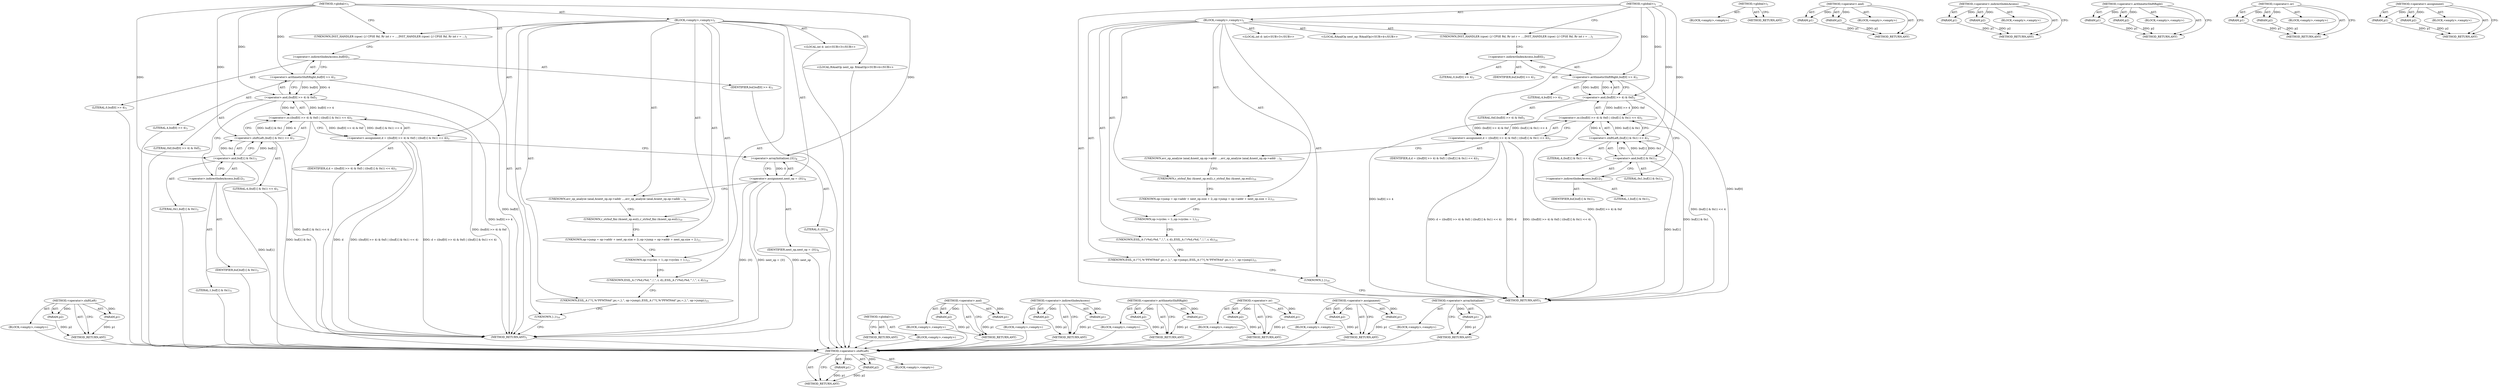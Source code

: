digraph "&lt;operator&gt;.arrayInitializer" {
vulnerable_75 [label=<(METHOD,&lt;operator&gt;.shiftLeft)>];
vulnerable_76 [label=<(PARAM,p1)>];
vulnerable_77 [label=<(PARAM,p2)>];
vulnerable_78 [label=<(BLOCK,&lt;empty&gt;,&lt;empty&gt;)>];
vulnerable_79 [label=<(METHOD_RETURN,ANY)>];
vulnerable_6 [label=<(METHOD,&lt;global&gt;)<SUB>1</SUB>>];
vulnerable_7 [label=<(BLOCK,&lt;empty&gt;,&lt;empty&gt;)<SUB>1</SUB>>];
vulnerable_8 [label=<(UNKNOWN,INST_HANDLER (cpse) {	// CPSE Rd, Rr
 	int r = ...,INST_HANDLER (cpse) {	// CPSE Rd, Rr
 	int r = ...)<SUB>1</SUB>>];
vulnerable_9 [label="<(LOCAL,int d: int)<SUB>3</SUB>>"];
vulnerable_10 [label=<(&lt;operator&gt;.assignment,d = ((buf[0] &gt;&gt; 4) &amp; 0xf) | ((buf[1] &amp; 0x1) &lt;&lt; 4))<SUB>3</SUB>>];
vulnerable_11 [label=<(IDENTIFIER,d,d = ((buf[0] &gt;&gt; 4) &amp; 0xf) | ((buf[1] &amp; 0x1) &lt;&lt; 4))<SUB>3</SUB>>];
vulnerable_12 [label=<(&lt;operator&gt;.or,((buf[0] &gt;&gt; 4) &amp; 0xf) | ((buf[1] &amp; 0x1) &lt;&lt; 4))<SUB>3</SUB>>];
vulnerable_13 [label=<(&lt;operator&gt;.and,(buf[0] &gt;&gt; 4) &amp; 0xf)<SUB>3</SUB>>];
vulnerable_14 [label=<(&lt;operator&gt;.arithmeticShiftRight,buf[0] &gt;&gt; 4)<SUB>3</SUB>>];
vulnerable_15 [label=<(&lt;operator&gt;.indirectIndexAccess,buf[0])<SUB>3</SUB>>];
vulnerable_16 [label=<(IDENTIFIER,buf,buf[0] &gt;&gt; 4)<SUB>3</SUB>>];
vulnerable_17 [label=<(LITERAL,0,buf[0] &gt;&gt; 4)<SUB>3</SUB>>];
vulnerable_18 [label=<(LITERAL,4,buf[0] &gt;&gt; 4)<SUB>3</SUB>>];
vulnerable_19 [label=<(LITERAL,0xf,(buf[0] &gt;&gt; 4) &amp; 0xf)<SUB>3</SUB>>];
vulnerable_20 [label=<(&lt;operator&gt;.shiftLeft,(buf[1] &amp; 0x1) &lt;&lt; 4)<SUB>3</SUB>>];
vulnerable_21 [label=<(&lt;operator&gt;.and,buf[1] &amp; 0x1)<SUB>3</SUB>>];
vulnerable_22 [label=<(&lt;operator&gt;.indirectIndexAccess,buf[1])<SUB>3</SUB>>];
vulnerable_23 [label=<(IDENTIFIER,buf,buf[1] &amp; 0x1)<SUB>3</SUB>>];
vulnerable_24 [label=<(LITERAL,1,buf[1] &amp; 0x1)<SUB>3</SUB>>];
vulnerable_25 [label=<(LITERAL,0x1,buf[1] &amp; 0x1)<SUB>3</SUB>>];
vulnerable_26 [label=<(LITERAL,4,(buf[1] &amp; 0x1) &lt;&lt; 4)<SUB>3</SUB>>];
vulnerable_27 [label="<(LOCAL,RAnalOp next_op: RAnalOp)<SUB>4</SUB>>"];
vulnerable_28 [label=<(UNKNOWN,avr_op_analyze (anal,
			&amp;next_op,
			op-&gt;addr ...,avr_op_analyze (anal,
			&amp;next_op,
			op-&gt;addr ...)<SUB>6</SUB>>];
vulnerable_29 [label=<(UNKNOWN,r_strbuf_fini (&amp;next_op.esil);,r_strbuf_fini (&amp;next_op.esil);)<SUB>10</SUB>>];
vulnerable_30 [label=<(UNKNOWN,op-&gt;jump = op-&gt;addr + next_op.size + 2;,op-&gt;jump = op-&gt;addr + next_op.size + 2;)<SUB>11</SUB>>];
vulnerable_31 [label=<(UNKNOWN,op-&gt;cycles = 1;,op-&gt;cycles = 1;)<SUB>13</SUB>>];
vulnerable_32 [label=<(UNKNOWN,ESIL_A (&quot;r%d,r%d,^,!,&quot;, r, d);,ESIL_A (&quot;r%d,r%d,^,!,&quot;, r, d);)<SUB>14</SUB>>];
vulnerable_33 [label=<(UNKNOWN,ESIL_A (&quot;?{,%&quot;PFMT64d&quot;,pc,=,},&quot;, op-&gt;jump);,ESIL_A (&quot;?{,%&quot;PFMT64d&quot;,pc,=,},&quot;, op-&gt;jump);)<SUB>15</SUB>>];
vulnerable_34 [label=<(UNKNOWN,},})<SUB>16</SUB>>];
vulnerable_35 [label=<(METHOD_RETURN,ANY)<SUB>1</SUB>>];
vulnerable_44 [label=<(METHOD,&lt;global&gt;)<SUB>1</SUB>>];
vulnerable_45 [label=<(BLOCK,&lt;empty&gt;,&lt;empty&gt;)>];
vulnerable_46 [label=<(METHOD_RETURN,ANY)>];
vulnerable_60 [label=<(METHOD,&lt;operator&gt;.and)>];
vulnerable_61 [label=<(PARAM,p1)>];
vulnerable_62 [label=<(PARAM,p2)>];
vulnerable_63 [label=<(BLOCK,&lt;empty&gt;,&lt;empty&gt;)>];
vulnerable_64 [label=<(METHOD_RETURN,ANY)>];
vulnerable_70 [label=<(METHOD,&lt;operator&gt;.indirectIndexAccess)>];
vulnerable_71 [label=<(PARAM,p1)>];
vulnerable_72 [label=<(PARAM,p2)>];
vulnerable_73 [label=<(BLOCK,&lt;empty&gt;,&lt;empty&gt;)>];
vulnerable_74 [label=<(METHOD_RETURN,ANY)>];
vulnerable_65 [label=<(METHOD,&lt;operator&gt;.arithmeticShiftRight)>];
vulnerable_66 [label=<(PARAM,p1)>];
vulnerable_67 [label=<(PARAM,p2)>];
vulnerable_68 [label=<(BLOCK,&lt;empty&gt;,&lt;empty&gt;)>];
vulnerable_69 [label=<(METHOD_RETURN,ANY)>];
vulnerable_55 [label=<(METHOD,&lt;operator&gt;.or)>];
vulnerable_56 [label=<(PARAM,p1)>];
vulnerable_57 [label=<(PARAM,p2)>];
vulnerable_58 [label=<(BLOCK,&lt;empty&gt;,&lt;empty&gt;)>];
vulnerable_59 [label=<(METHOD_RETURN,ANY)>];
vulnerable_50 [label=<(METHOD,&lt;operator&gt;.assignment)>];
vulnerable_51 [label=<(PARAM,p1)>];
vulnerable_52 [label=<(PARAM,p2)>];
vulnerable_53 [label=<(BLOCK,&lt;empty&gt;,&lt;empty&gt;)>];
vulnerable_54 [label=<(METHOD_RETURN,ANY)>];
fixed_79 [label=<(METHOD,&lt;operator&gt;.shiftLeft)>];
fixed_80 [label=<(PARAM,p1)>];
fixed_81 [label=<(PARAM,p2)>];
fixed_82 [label=<(BLOCK,&lt;empty&gt;,&lt;empty&gt;)>];
fixed_83 [label=<(METHOD_RETURN,ANY)>];
fixed_6 [label=<(METHOD,&lt;global&gt;)<SUB>1</SUB>>];
fixed_7 [label=<(BLOCK,&lt;empty&gt;,&lt;empty&gt;)<SUB>1</SUB>>];
fixed_8 [label=<(UNKNOWN,INST_HANDLER (cpse) {	// CPSE Rd, Rr
 	int r = ...,INST_HANDLER (cpse) {	// CPSE Rd, Rr
 	int r = ...)<SUB>1</SUB>>];
fixed_9 [label="<(LOCAL,int d: int)<SUB>3</SUB>>"];
fixed_10 [label=<(&lt;operator&gt;.assignment,d = ((buf[0] &gt;&gt; 4) &amp; 0xf) | ((buf[1] &amp; 0x1) &lt;&lt; 4))<SUB>3</SUB>>];
fixed_11 [label=<(IDENTIFIER,d,d = ((buf[0] &gt;&gt; 4) &amp; 0xf) | ((buf[1] &amp; 0x1) &lt;&lt; 4))<SUB>3</SUB>>];
fixed_12 [label=<(&lt;operator&gt;.or,((buf[0] &gt;&gt; 4) &amp; 0xf) | ((buf[1] &amp; 0x1) &lt;&lt; 4))<SUB>3</SUB>>];
fixed_13 [label=<(&lt;operator&gt;.and,(buf[0] &gt;&gt; 4) &amp; 0xf)<SUB>3</SUB>>];
fixed_14 [label=<(&lt;operator&gt;.arithmeticShiftRight,buf[0] &gt;&gt; 4)<SUB>3</SUB>>];
fixed_15 [label=<(&lt;operator&gt;.indirectIndexAccess,buf[0])<SUB>3</SUB>>];
fixed_16 [label=<(IDENTIFIER,buf,buf[0] &gt;&gt; 4)<SUB>3</SUB>>];
fixed_17 [label=<(LITERAL,0,buf[0] &gt;&gt; 4)<SUB>3</SUB>>];
fixed_18 [label=<(LITERAL,4,buf[0] &gt;&gt; 4)<SUB>3</SUB>>];
fixed_19 [label=<(LITERAL,0xf,(buf[0] &gt;&gt; 4) &amp; 0xf)<SUB>3</SUB>>];
fixed_20 [label=<(&lt;operator&gt;.shiftLeft,(buf[1] &amp; 0x1) &lt;&lt; 4)<SUB>3</SUB>>];
fixed_21 [label=<(&lt;operator&gt;.and,buf[1] &amp; 0x1)<SUB>3</SUB>>];
fixed_22 [label=<(&lt;operator&gt;.indirectIndexAccess,buf[1])<SUB>3</SUB>>];
fixed_23 [label=<(IDENTIFIER,buf,buf[1] &amp; 0x1)<SUB>3</SUB>>];
fixed_24 [label=<(LITERAL,1,buf[1] &amp; 0x1)<SUB>3</SUB>>];
fixed_25 [label=<(LITERAL,0x1,buf[1] &amp; 0x1)<SUB>3</SUB>>];
fixed_26 [label=<(LITERAL,4,(buf[1] &amp; 0x1) &lt;&lt; 4)<SUB>3</SUB>>];
fixed_27 [label="<(LOCAL,RAnalOp next_op: RAnalOp)<SUB>4</SUB>>"];
fixed_28 [label=<(&lt;operator&gt;.assignment,next_op = {0})<SUB>4</SUB>>];
fixed_29 [label=<(IDENTIFIER,next_op,next_op = {0})<SUB>4</SUB>>];
fixed_30 [label=<(&lt;operator&gt;.arrayInitializer,{0})<SUB>4</SUB>>];
fixed_31 [label=<(LITERAL,0,{0})<SUB>4</SUB>>];
fixed_32 [label=<(UNKNOWN,avr_op_analyze (anal,
			&amp;next_op,
			op-&gt;addr ...,avr_op_analyze (anal,
			&amp;next_op,
			op-&gt;addr ...)<SUB>6</SUB>>];
fixed_33 [label=<(UNKNOWN,r_strbuf_fini (&amp;next_op.esil);,r_strbuf_fini (&amp;next_op.esil);)<SUB>10</SUB>>];
fixed_34 [label=<(UNKNOWN,op-&gt;jump = op-&gt;addr + next_op.size + 2;,op-&gt;jump = op-&gt;addr + next_op.size + 2;)<SUB>11</SUB>>];
fixed_35 [label=<(UNKNOWN,op-&gt;cycles = 1;,op-&gt;cycles = 1;)<SUB>13</SUB>>];
fixed_36 [label=<(UNKNOWN,ESIL_A (&quot;r%d,r%d,^,!,&quot;, r, d);,ESIL_A (&quot;r%d,r%d,^,!,&quot;, r, d);)<SUB>14</SUB>>];
fixed_37 [label=<(UNKNOWN,ESIL_A (&quot;?{,%&quot;PFMT64d&quot;,pc,=,},&quot;, op-&gt;jump);,ESIL_A (&quot;?{,%&quot;PFMT64d&quot;,pc,=,},&quot;, op-&gt;jump);)<SUB>15</SUB>>];
fixed_38 [label=<(UNKNOWN,},})<SUB>16</SUB>>];
fixed_39 [label=<(METHOD_RETURN,ANY)<SUB>1</SUB>>];
fixed_48 [label=<(METHOD,&lt;global&gt;)<SUB>1</SUB>>];
fixed_49 [label=<(BLOCK,&lt;empty&gt;,&lt;empty&gt;)>];
fixed_50 [label=<(METHOD_RETURN,ANY)>];
fixed_64 [label=<(METHOD,&lt;operator&gt;.and)>];
fixed_65 [label=<(PARAM,p1)>];
fixed_66 [label=<(PARAM,p2)>];
fixed_67 [label=<(BLOCK,&lt;empty&gt;,&lt;empty&gt;)>];
fixed_68 [label=<(METHOD_RETURN,ANY)>];
fixed_74 [label=<(METHOD,&lt;operator&gt;.indirectIndexAccess)>];
fixed_75 [label=<(PARAM,p1)>];
fixed_76 [label=<(PARAM,p2)>];
fixed_77 [label=<(BLOCK,&lt;empty&gt;,&lt;empty&gt;)>];
fixed_78 [label=<(METHOD_RETURN,ANY)>];
fixed_69 [label=<(METHOD,&lt;operator&gt;.arithmeticShiftRight)>];
fixed_70 [label=<(PARAM,p1)>];
fixed_71 [label=<(PARAM,p2)>];
fixed_72 [label=<(BLOCK,&lt;empty&gt;,&lt;empty&gt;)>];
fixed_73 [label=<(METHOD_RETURN,ANY)>];
fixed_59 [label=<(METHOD,&lt;operator&gt;.or)>];
fixed_60 [label=<(PARAM,p1)>];
fixed_61 [label=<(PARAM,p2)>];
fixed_62 [label=<(BLOCK,&lt;empty&gt;,&lt;empty&gt;)>];
fixed_63 [label=<(METHOD_RETURN,ANY)>];
fixed_54 [label=<(METHOD,&lt;operator&gt;.assignment)>];
fixed_55 [label=<(PARAM,p1)>];
fixed_56 [label=<(PARAM,p2)>];
fixed_57 [label=<(BLOCK,&lt;empty&gt;,&lt;empty&gt;)>];
fixed_58 [label=<(METHOD_RETURN,ANY)>];
fixed_84 [label=<(METHOD,&lt;operator&gt;.arrayInitializer)>];
fixed_85 [label=<(PARAM,p1)>];
fixed_86 [label=<(BLOCK,&lt;empty&gt;,&lt;empty&gt;)>];
fixed_87 [label=<(METHOD_RETURN,ANY)>];
vulnerable_75 -> vulnerable_76  [key=0, label="AST: "];
vulnerable_75 -> vulnerable_76  [key=1, label="DDG: "];
vulnerable_75 -> vulnerable_78  [key=0, label="AST: "];
vulnerable_75 -> vulnerable_77  [key=0, label="AST: "];
vulnerable_75 -> vulnerable_77  [key=1, label="DDG: "];
vulnerable_75 -> vulnerable_79  [key=0, label="AST: "];
vulnerable_75 -> vulnerable_79  [key=1, label="CFG: "];
vulnerable_76 -> vulnerable_79  [key=0, label="DDG: p1"];
vulnerable_77 -> vulnerable_79  [key=0, label="DDG: p2"];
vulnerable_6 -> vulnerable_7  [key=0, label="AST: "];
vulnerable_6 -> vulnerable_35  [key=0, label="AST: "];
vulnerable_6 -> vulnerable_8  [key=0, label="CFG: "];
vulnerable_6 -> vulnerable_13  [key=0, label="DDG: "];
vulnerable_6 -> vulnerable_20  [key=0, label="DDG: "];
vulnerable_6 -> vulnerable_14  [key=0, label="DDG: "];
vulnerable_6 -> vulnerable_21  [key=0, label="DDG: "];
vulnerable_7 -> vulnerable_8  [key=0, label="AST: "];
vulnerable_7 -> vulnerable_9  [key=0, label="AST: "];
vulnerable_7 -> vulnerable_10  [key=0, label="AST: "];
vulnerable_7 -> vulnerable_27  [key=0, label="AST: "];
vulnerable_7 -> vulnerable_28  [key=0, label="AST: "];
vulnerable_7 -> vulnerable_29  [key=0, label="AST: "];
vulnerable_7 -> vulnerable_30  [key=0, label="AST: "];
vulnerable_7 -> vulnerable_31  [key=0, label="AST: "];
vulnerable_7 -> vulnerable_32  [key=0, label="AST: "];
vulnerable_7 -> vulnerable_33  [key=0, label="AST: "];
vulnerable_7 -> vulnerable_34  [key=0, label="AST: "];
vulnerable_8 -> vulnerable_15  [key=0, label="CFG: "];
vulnerable_10 -> vulnerable_11  [key=0, label="AST: "];
vulnerable_10 -> vulnerable_12  [key=0, label="AST: "];
vulnerable_10 -> vulnerable_28  [key=0, label="CFG: "];
vulnerable_10 -> vulnerable_35  [key=0, label="DDG: d"];
vulnerable_10 -> vulnerable_35  [key=1, label="DDG: ((buf[0] &gt;&gt; 4) &amp; 0xf) | ((buf[1] &amp; 0x1) &lt;&lt; 4)"];
vulnerable_10 -> vulnerable_35  [key=2, label="DDG: d = ((buf[0] &gt;&gt; 4) &amp; 0xf) | ((buf[1] &amp; 0x1) &lt;&lt; 4)"];
vulnerable_12 -> vulnerable_13  [key=0, label="AST: "];
vulnerable_12 -> vulnerable_20  [key=0, label="AST: "];
vulnerable_12 -> vulnerable_10  [key=0, label="CFG: "];
vulnerable_12 -> vulnerable_10  [key=1, label="DDG: (buf[0] &gt;&gt; 4) &amp; 0xf"];
vulnerable_12 -> vulnerable_10  [key=2, label="DDG: (buf[1] &amp; 0x1) &lt;&lt; 4"];
vulnerable_12 -> vulnerable_35  [key=0, label="DDG: (buf[0] &gt;&gt; 4) &amp; 0xf"];
vulnerable_12 -> vulnerable_35  [key=1, label="DDG: (buf[1] &amp; 0x1) &lt;&lt; 4"];
vulnerable_13 -> vulnerable_14  [key=0, label="AST: "];
vulnerable_13 -> vulnerable_19  [key=0, label="AST: "];
vulnerable_13 -> vulnerable_22  [key=0, label="CFG: "];
vulnerable_13 -> vulnerable_35  [key=0, label="DDG: buf[0] &gt;&gt; 4"];
vulnerable_13 -> vulnerable_12  [key=0, label="DDG: buf[0] &gt;&gt; 4"];
vulnerable_13 -> vulnerable_12  [key=1, label="DDG: 0xf"];
vulnerable_14 -> vulnerable_15  [key=0, label="AST: "];
vulnerable_14 -> vulnerable_18  [key=0, label="AST: "];
vulnerable_14 -> vulnerable_13  [key=0, label="CFG: "];
vulnerable_14 -> vulnerable_13  [key=1, label="DDG: buf[0]"];
vulnerable_14 -> vulnerable_13  [key=2, label="DDG: 4"];
vulnerable_14 -> vulnerable_35  [key=0, label="DDG: buf[0]"];
vulnerable_15 -> vulnerable_16  [key=0, label="AST: "];
vulnerable_15 -> vulnerable_17  [key=0, label="AST: "];
vulnerable_15 -> vulnerable_14  [key=0, label="CFG: "];
vulnerable_20 -> vulnerable_21  [key=0, label="AST: "];
vulnerable_20 -> vulnerable_26  [key=0, label="AST: "];
vulnerable_20 -> vulnerable_12  [key=0, label="CFG: "];
vulnerable_20 -> vulnerable_12  [key=1, label="DDG: buf[1] &amp; 0x1"];
vulnerable_20 -> vulnerable_12  [key=2, label="DDG: 4"];
vulnerable_20 -> vulnerable_35  [key=0, label="DDG: buf[1] &amp; 0x1"];
vulnerable_21 -> vulnerable_22  [key=0, label="AST: "];
vulnerable_21 -> vulnerable_25  [key=0, label="AST: "];
vulnerable_21 -> vulnerable_20  [key=0, label="CFG: "];
vulnerable_21 -> vulnerable_20  [key=1, label="DDG: buf[1]"];
vulnerable_21 -> vulnerable_20  [key=2, label="DDG: 0x1"];
vulnerable_21 -> vulnerable_35  [key=0, label="DDG: buf[1]"];
vulnerable_22 -> vulnerable_23  [key=0, label="AST: "];
vulnerable_22 -> vulnerable_24  [key=0, label="AST: "];
vulnerable_22 -> vulnerable_21  [key=0, label="CFG: "];
vulnerable_28 -> vulnerable_29  [key=0, label="CFG: "];
vulnerable_29 -> vulnerable_30  [key=0, label="CFG: "];
vulnerable_30 -> vulnerable_31  [key=0, label="CFG: "];
vulnerable_31 -> vulnerable_32  [key=0, label="CFG: "];
vulnerable_32 -> vulnerable_33  [key=0, label="CFG: "];
vulnerable_33 -> vulnerable_34  [key=0, label="CFG: "];
vulnerable_34 -> vulnerable_35  [key=0, label="CFG: "];
vulnerable_44 -> vulnerable_45  [key=0, label="AST: "];
vulnerable_44 -> vulnerable_46  [key=0, label="AST: "];
vulnerable_44 -> vulnerable_46  [key=1, label="CFG: "];
vulnerable_60 -> vulnerable_61  [key=0, label="AST: "];
vulnerable_60 -> vulnerable_61  [key=1, label="DDG: "];
vulnerable_60 -> vulnerable_63  [key=0, label="AST: "];
vulnerable_60 -> vulnerable_62  [key=0, label="AST: "];
vulnerable_60 -> vulnerable_62  [key=1, label="DDG: "];
vulnerable_60 -> vulnerable_64  [key=0, label="AST: "];
vulnerable_60 -> vulnerable_64  [key=1, label="CFG: "];
vulnerable_61 -> vulnerable_64  [key=0, label="DDG: p1"];
vulnerable_62 -> vulnerable_64  [key=0, label="DDG: p2"];
vulnerable_70 -> vulnerable_71  [key=0, label="AST: "];
vulnerable_70 -> vulnerable_71  [key=1, label="DDG: "];
vulnerable_70 -> vulnerable_73  [key=0, label="AST: "];
vulnerable_70 -> vulnerable_72  [key=0, label="AST: "];
vulnerable_70 -> vulnerable_72  [key=1, label="DDG: "];
vulnerable_70 -> vulnerable_74  [key=0, label="AST: "];
vulnerable_70 -> vulnerable_74  [key=1, label="CFG: "];
vulnerable_71 -> vulnerable_74  [key=0, label="DDG: p1"];
vulnerable_72 -> vulnerable_74  [key=0, label="DDG: p2"];
vulnerable_65 -> vulnerable_66  [key=0, label="AST: "];
vulnerable_65 -> vulnerable_66  [key=1, label="DDG: "];
vulnerable_65 -> vulnerable_68  [key=0, label="AST: "];
vulnerable_65 -> vulnerable_67  [key=0, label="AST: "];
vulnerable_65 -> vulnerable_67  [key=1, label="DDG: "];
vulnerable_65 -> vulnerable_69  [key=0, label="AST: "];
vulnerable_65 -> vulnerable_69  [key=1, label="CFG: "];
vulnerable_66 -> vulnerable_69  [key=0, label="DDG: p1"];
vulnerable_67 -> vulnerable_69  [key=0, label="DDG: p2"];
vulnerable_55 -> vulnerable_56  [key=0, label="AST: "];
vulnerable_55 -> vulnerable_56  [key=1, label="DDG: "];
vulnerable_55 -> vulnerable_58  [key=0, label="AST: "];
vulnerable_55 -> vulnerable_57  [key=0, label="AST: "];
vulnerable_55 -> vulnerable_57  [key=1, label="DDG: "];
vulnerable_55 -> vulnerable_59  [key=0, label="AST: "];
vulnerable_55 -> vulnerable_59  [key=1, label="CFG: "];
vulnerable_56 -> vulnerable_59  [key=0, label="DDG: p1"];
vulnerable_57 -> vulnerable_59  [key=0, label="DDG: p2"];
vulnerable_50 -> vulnerable_51  [key=0, label="AST: "];
vulnerable_50 -> vulnerable_51  [key=1, label="DDG: "];
vulnerable_50 -> vulnerable_53  [key=0, label="AST: "];
vulnerable_50 -> vulnerable_52  [key=0, label="AST: "];
vulnerable_50 -> vulnerable_52  [key=1, label="DDG: "];
vulnerable_50 -> vulnerable_54  [key=0, label="AST: "];
vulnerable_50 -> vulnerable_54  [key=1, label="CFG: "];
vulnerable_51 -> vulnerable_54  [key=0, label="DDG: p1"];
vulnerable_52 -> vulnerable_54  [key=0, label="DDG: p2"];
fixed_79 -> fixed_80  [key=0, label="AST: "];
fixed_79 -> fixed_80  [key=1, label="DDG: "];
fixed_79 -> fixed_82  [key=0, label="AST: "];
fixed_79 -> fixed_81  [key=0, label="AST: "];
fixed_79 -> fixed_81  [key=1, label="DDG: "];
fixed_79 -> fixed_83  [key=0, label="AST: "];
fixed_79 -> fixed_83  [key=1, label="CFG: "];
fixed_80 -> fixed_83  [key=0, label="DDG: p1"];
fixed_81 -> fixed_83  [key=0, label="DDG: p2"];
fixed_82 -> vulnerable_75  [key=0];
fixed_83 -> vulnerable_75  [key=0];
fixed_6 -> fixed_7  [key=0, label="AST: "];
fixed_6 -> fixed_39  [key=0, label="AST: "];
fixed_6 -> fixed_8  [key=0, label="CFG: "];
fixed_6 -> fixed_30  [key=0, label="DDG: "];
fixed_6 -> fixed_13  [key=0, label="DDG: "];
fixed_6 -> fixed_20  [key=0, label="DDG: "];
fixed_6 -> fixed_14  [key=0, label="DDG: "];
fixed_6 -> fixed_21  [key=0, label="DDG: "];
fixed_7 -> fixed_8  [key=0, label="AST: "];
fixed_7 -> fixed_9  [key=0, label="AST: "];
fixed_7 -> fixed_10  [key=0, label="AST: "];
fixed_7 -> fixed_27  [key=0, label="AST: "];
fixed_7 -> fixed_28  [key=0, label="AST: "];
fixed_7 -> fixed_32  [key=0, label="AST: "];
fixed_7 -> fixed_33  [key=0, label="AST: "];
fixed_7 -> fixed_34  [key=0, label="AST: "];
fixed_7 -> fixed_35  [key=0, label="AST: "];
fixed_7 -> fixed_36  [key=0, label="AST: "];
fixed_7 -> fixed_37  [key=0, label="AST: "];
fixed_7 -> fixed_38  [key=0, label="AST: "];
fixed_8 -> fixed_15  [key=0, label="CFG: "];
fixed_9 -> vulnerable_75  [key=0];
fixed_10 -> fixed_11  [key=0, label="AST: "];
fixed_10 -> fixed_12  [key=0, label="AST: "];
fixed_10 -> fixed_30  [key=0, label="CFG: "];
fixed_10 -> fixed_39  [key=0, label="DDG: d"];
fixed_10 -> fixed_39  [key=1, label="DDG: ((buf[0] &gt;&gt; 4) &amp; 0xf) | ((buf[1] &amp; 0x1) &lt;&lt; 4)"];
fixed_10 -> fixed_39  [key=2, label="DDG: d = ((buf[0] &gt;&gt; 4) &amp; 0xf) | ((buf[1] &amp; 0x1) &lt;&lt; 4)"];
fixed_11 -> vulnerable_75  [key=0];
fixed_12 -> fixed_13  [key=0, label="AST: "];
fixed_12 -> fixed_20  [key=0, label="AST: "];
fixed_12 -> fixed_10  [key=0, label="CFG: "];
fixed_12 -> fixed_10  [key=1, label="DDG: (buf[0] &gt;&gt; 4) &amp; 0xf"];
fixed_12 -> fixed_10  [key=2, label="DDG: (buf[1] &amp; 0x1) &lt;&lt; 4"];
fixed_12 -> fixed_39  [key=0, label="DDG: (buf[0] &gt;&gt; 4) &amp; 0xf"];
fixed_12 -> fixed_39  [key=1, label="DDG: (buf[1] &amp; 0x1) &lt;&lt; 4"];
fixed_13 -> fixed_14  [key=0, label="AST: "];
fixed_13 -> fixed_19  [key=0, label="AST: "];
fixed_13 -> fixed_22  [key=0, label="CFG: "];
fixed_13 -> fixed_39  [key=0, label="DDG: buf[0] &gt;&gt; 4"];
fixed_13 -> fixed_12  [key=0, label="DDG: buf[0] &gt;&gt; 4"];
fixed_13 -> fixed_12  [key=1, label="DDG: 0xf"];
fixed_14 -> fixed_15  [key=0, label="AST: "];
fixed_14 -> fixed_18  [key=0, label="AST: "];
fixed_14 -> fixed_13  [key=0, label="CFG: "];
fixed_14 -> fixed_13  [key=1, label="DDG: buf[0]"];
fixed_14 -> fixed_13  [key=2, label="DDG: 4"];
fixed_14 -> fixed_39  [key=0, label="DDG: buf[0]"];
fixed_15 -> fixed_16  [key=0, label="AST: "];
fixed_15 -> fixed_17  [key=0, label="AST: "];
fixed_15 -> fixed_14  [key=0, label="CFG: "];
fixed_16 -> vulnerable_75  [key=0];
fixed_17 -> vulnerable_75  [key=0];
fixed_18 -> vulnerable_75  [key=0];
fixed_19 -> vulnerable_75  [key=0];
fixed_20 -> fixed_21  [key=0, label="AST: "];
fixed_20 -> fixed_26  [key=0, label="AST: "];
fixed_20 -> fixed_12  [key=0, label="CFG: "];
fixed_20 -> fixed_12  [key=1, label="DDG: buf[1] &amp; 0x1"];
fixed_20 -> fixed_12  [key=2, label="DDG: 4"];
fixed_20 -> fixed_39  [key=0, label="DDG: buf[1] &amp; 0x1"];
fixed_21 -> fixed_22  [key=0, label="AST: "];
fixed_21 -> fixed_25  [key=0, label="AST: "];
fixed_21 -> fixed_20  [key=0, label="CFG: "];
fixed_21 -> fixed_20  [key=1, label="DDG: buf[1]"];
fixed_21 -> fixed_20  [key=2, label="DDG: 0x1"];
fixed_21 -> fixed_39  [key=0, label="DDG: buf[1]"];
fixed_22 -> fixed_23  [key=0, label="AST: "];
fixed_22 -> fixed_24  [key=0, label="AST: "];
fixed_22 -> fixed_21  [key=0, label="CFG: "];
fixed_23 -> vulnerable_75  [key=0];
fixed_24 -> vulnerable_75  [key=0];
fixed_25 -> vulnerable_75  [key=0];
fixed_26 -> vulnerable_75  [key=0];
fixed_27 -> vulnerable_75  [key=0];
fixed_28 -> fixed_29  [key=0, label="AST: "];
fixed_28 -> fixed_30  [key=0, label="AST: "];
fixed_28 -> fixed_32  [key=0, label="CFG: "];
fixed_28 -> fixed_39  [key=0, label="DDG: next_op"];
fixed_28 -> fixed_39  [key=1, label="DDG: {0}"];
fixed_28 -> fixed_39  [key=2, label="DDG: next_op = {0}"];
fixed_29 -> vulnerable_75  [key=0];
fixed_30 -> fixed_31  [key=0, label="AST: "];
fixed_30 -> fixed_28  [key=0, label="CFG: "];
fixed_30 -> fixed_28  [key=1, label="DDG: 0"];
fixed_31 -> vulnerable_75  [key=0];
fixed_32 -> fixed_33  [key=0, label="CFG: "];
fixed_33 -> fixed_34  [key=0, label="CFG: "];
fixed_34 -> fixed_35  [key=0, label="CFG: "];
fixed_35 -> fixed_36  [key=0, label="CFG: "];
fixed_36 -> fixed_37  [key=0, label="CFG: "];
fixed_37 -> fixed_38  [key=0, label="CFG: "];
fixed_38 -> fixed_39  [key=0, label="CFG: "];
fixed_39 -> vulnerable_75  [key=0];
fixed_48 -> fixed_49  [key=0, label="AST: "];
fixed_48 -> fixed_50  [key=0, label="AST: "];
fixed_48 -> fixed_50  [key=1, label="CFG: "];
fixed_49 -> vulnerable_75  [key=0];
fixed_50 -> vulnerable_75  [key=0];
fixed_64 -> fixed_65  [key=0, label="AST: "];
fixed_64 -> fixed_65  [key=1, label="DDG: "];
fixed_64 -> fixed_67  [key=0, label="AST: "];
fixed_64 -> fixed_66  [key=0, label="AST: "];
fixed_64 -> fixed_66  [key=1, label="DDG: "];
fixed_64 -> fixed_68  [key=0, label="AST: "];
fixed_64 -> fixed_68  [key=1, label="CFG: "];
fixed_65 -> fixed_68  [key=0, label="DDG: p1"];
fixed_66 -> fixed_68  [key=0, label="DDG: p2"];
fixed_67 -> vulnerable_75  [key=0];
fixed_68 -> vulnerable_75  [key=0];
fixed_74 -> fixed_75  [key=0, label="AST: "];
fixed_74 -> fixed_75  [key=1, label="DDG: "];
fixed_74 -> fixed_77  [key=0, label="AST: "];
fixed_74 -> fixed_76  [key=0, label="AST: "];
fixed_74 -> fixed_76  [key=1, label="DDG: "];
fixed_74 -> fixed_78  [key=0, label="AST: "];
fixed_74 -> fixed_78  [key=1, label="CFG: "];
fixed_75 -> fixed_78  [key=0, label="DDG: p1"];
fixed_76 -> fixed_78  [key=0, label="DDG: p2"];
fixed_77 -> vulnerable_75  [key=0];
fixed_78 -> vulnerable_75  [key=0];
fixed_69 -> fixed_70  [key=0, label="AST: "];
fixed_69 -> fixed_70  [key=1, label="DDG: "];
fixed_69 -> fixed_72  [key=0, label="AST: "];
fixed_69 -> fixed_71  [key=0, label="AST: "];
fixed_69 -> fixed_71  [key=1, label="DDG: "];
fixed_69 -> fixed_73  [key=0, label="AST: "];
fixed_69 -> fixed_73  [key=1, label="CFG: "];
fixed_70 -> fixed_73  [key=0, label="DDG: p1"];
fixed_71 -> fixed_73  [key=0, label="DDG: p2"];
fixed_72 -> vulnerable_75  [key=0];
fixed_73 -> vulnerable_75  [key=0];
fixed_59 -> fixed_60  [key=0, label="AST: "];
fixed_59 -> fixed_60  [key=1, label="DDG: "];
fixed_59 -> fixed_62  [key=0, label="AST: "];
fixed_59 -> fixed_61  [key=0, label="AST: "];
fixed_59 -> fixed_61  [key=1, label="DDG: "];
fixed_59 -> fixed_63  [key=0, label="AST: "];
fixed_59 -> fixed_63  [key=1, label="CFG: "];
fixed_60 -> fixed_63  [key=0, label="DDG: p1"];
fixed_61 -> fixed_63  [key=0, label="DDG: p2"];
fixed_62 -> vulnerable_75  [key=0];
fixed_63 -> vulnerable_75  [key=0];
fixed_54 -> fixed_55  [key=0, label="AST: "];
fixed_54 -> fixed_55  [key=1, label="DDG: "];
fixed_54 -> fixed_57  [key=0, label="AST: "];
fixed_54 -> fixed_56  [key=0, label="AST: "];
fixed_54 -> fixed_56  [key=1, label="DDG: "];
fixed_54 -> fixed_58  [key=0, label="AST: "];
fixed_54 -> fixed_58  [key=1, label="CFG: "];
fixed_55 -> fixed_58  [key=0, label="DDG: p1"];
fixed_56 -> fixed_58  [key=0, label="DDG: p2"];
fixed_57 -> vulnerable_75  [key=0];
fixed_58 -> vulnerable_75  [key=0];
fixed_84 -> fixed_85  [key=0, label="AST: "];
fixed_84 -> fixed_85  [key=1, label="DDG: "];
fixed_84 -> fixed_86  [key=0, label="AST: "];
fixed_84 -> fixed_87  [key=0, label="AST: "];
fixed_84 -> fixed_87  [key=1, label="CFG: "];
fixed_85 -> fixed_87  [key=0, label="DDG: p1"];
fixed_86 -> vulnerable_75  [key=0];
fixed_87 -> vulnerable_75  [key=0];
}
